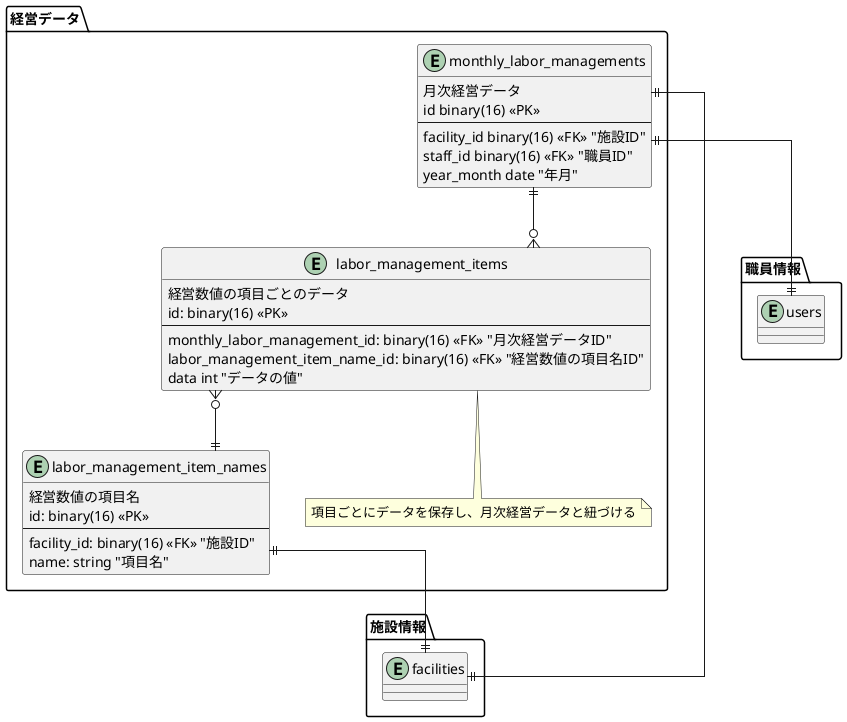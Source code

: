 @startuml entity-relationship-diagram
skinparam linetype ortho

package 経営データ {
  entity labor_management_item_names {
    経営数値の項目名
    id: binary(16) <<PK>>
    --
    facility_id: binary(16) <<FK>> "施設ID"
    name: string "項目名"
  }

  entity labor_management_items {
    経営数値の項目ごとのデータ
    id: binary(16) <<PK>>
    --
    monthly_labor_management_id: binary(16) <<FK>> "月次経営データID"
    labor_management_item_name_id: binary(16) <<FK>> "経営数値の項目名ID"
    data int "データの値"
  }

  note bottom of labor_management_items
  項目ごとにデータを保存し、月次経営データと紐づける
  end note

  entity monthly_labor_managements {
    月次経営データ
    id binary(16) <<PK>>
    --
    facility_id binary(16) <<FK>> "施設ID"
    staff_id binary(16) <<FK>> "職員ID"
    year_month date "年月"
  }
}

package 施設情報 {
  entity facilities {
  }
}

package 職員情報 {
  entity users {
  }
}


monthly_labor_managements ||--o{ labor_management_items
monthly_labor_managements ||--|| facilities
monthly_labor_managements ||--|| users
labor_management_items }o--|| labor_management_item_names
labor_management_item_names ||--|| facilities

@enduml